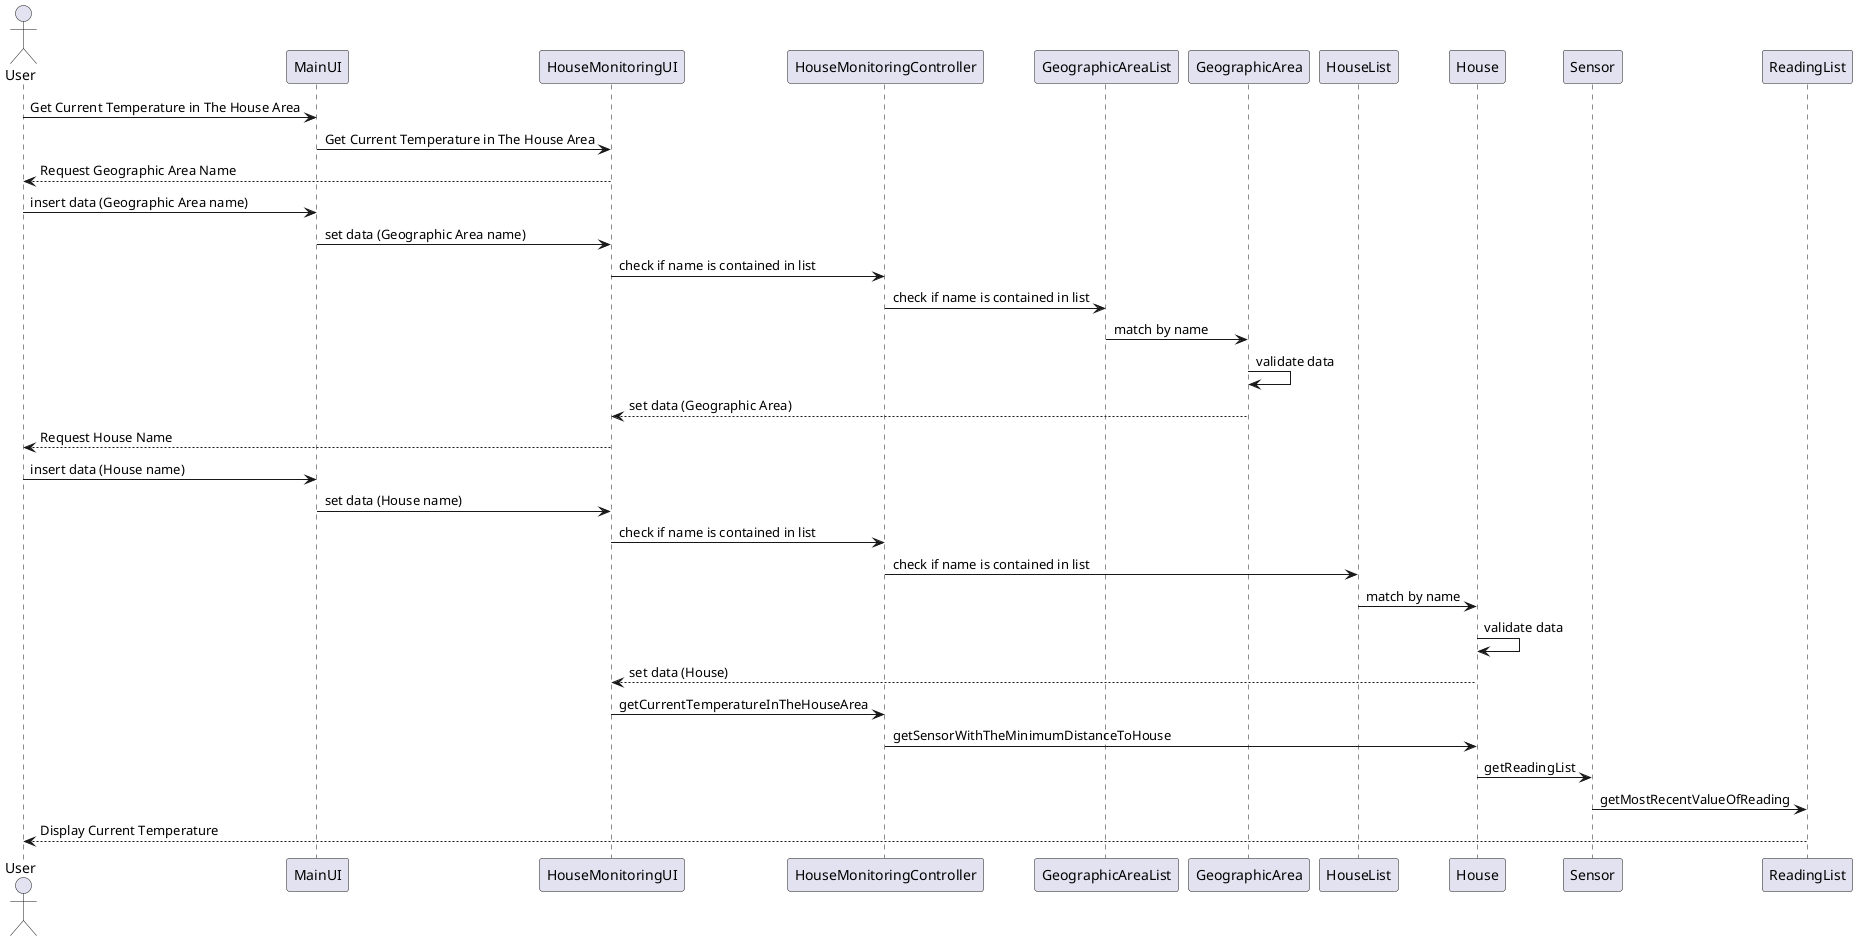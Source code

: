 @startuml
actor User
User -> MainUI: Get Current Temperature in The House Area
MainUI -> HouseMonitoringUI: Get Current Temperature in The House Area
HouseMonitoringUI --> User: Request Geographic Area Name
User -> MainUI: insert data (Geographic Area name)
MainUI -> HouseMonitoringUI: set data (Geographic Area name)
HouseMonitoringUI ->HouseMonitoringController: check if name is contained in list
HouseMonitoringController -> GeographicAreaList: check if name is contained in list
GeographicAreaList -> GeographicArea: match by name
GeographicArea -> GeographicArea: validate data
GeographicArea --> HouseMonitoringUI: set data (Geographic Area)
HouseMonitoringUI --> User: Request House Name
User -> MainUI: insert data (House name)
MainUI -> HouseMonitoringUI: set data (House name)
HouseMonitoringUI -> HouseMonitoringController: check if name is contained in list
HouseMonitoringController -> HouseList: check if name is contained in list
HouseList -> House: match by name
House -> House: validate data
House --> HouseMonitoringUI: set data (House)
HouseMonitoringUI -> HouseMonitoringController: getCurrentTemperatureInTheHouseArea
HouseMonitoringController->House: getSensorWithTheMinimumDistanceToHouse
House->Sensor: getReadingList
Sensor->ReadingList:getMostRecentValueOfReading
ReadingList-->User: Display Current Temperature
@enduml